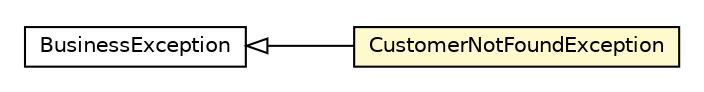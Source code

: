 #!/usr/local/bin/dot
#
# Class diagram 
# Generated by UMLGraph version 5.1 (http://www.umlgraph.org/)
#

digraph G {
	edge [fontname="Helvetica",fontsize=10,labelfontname="Helvetica",labelfontsize=10];
	node [fontname="Helvetica",fontsize=10,shape=plaintext];
	nodesep=0.25;
	ranksep=0.5;
	rankdir=LR;
	// com.inn.headstartdemo.exceptions.application.BusinessException
	c17817 [label=<<table title="com.inn.headstartdemo.exceptions.application.BusinessException" border="0" cellborder="1" cellspacing="0" cellpadding="2" port="p" href="./BusinessException.html">
		<tr><td><table border="0" cellspacing="0" cellpadding="1">
<tr><td align="center" balign="center"> BusinessException </td></tr>
		</table></td></tr>
		</table>>, fontname="Helvetica", fontcolor="black", fontsize=10.0];
	// com.inn.headstartdemo.exceptions.application.CustomerNotFoundException
	c17820 [label=<<table title="com.inn.headstartdemo.exceptions.application.CustomerNotFoundException" border="0" cellborder="1" cellspacing="0" cellpadding="2" port="p" bgcolor="lemonChiffon" href="./CustomerNotFoundException.html">
		<tr><td><table border="0" cellspacing="0" cellpadding="1">
<tr><td align="center" balign="center"> CustomerNotFoundException </td></tr>
		</table></td></tr>
		</table>>, fontname="Helvetica", fontcolor="black", fontsize=10.0];
	//com.inn.headstartdemo.exceptions.application.CustomerNotFoundException extends com.inn.headstartdemo.exceptions.application.BusinessException
	c17817:p -> c17820:p [dir=back,arrowtail=empty];
}

